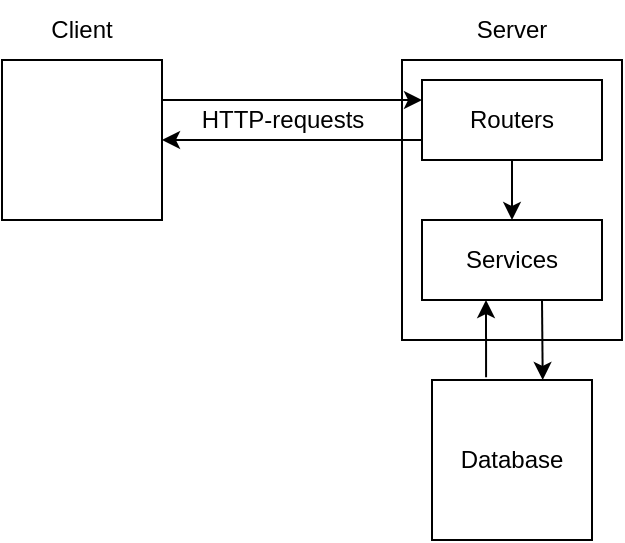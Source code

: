 <mxfile version="21.2.9" type="github">
  <diagram name="Page-1" id="2YBvvXClWsGukQMizWep">
    <mxGraphModel dx="1263" dy="705" grid="1" gridSize="10" guides="1" tooltips="1" connect="1" arrows="1" fold="1" page="1" pageScale="1" pageWidth="850" pageHeight="1100" math="0" shadow="0">
      <root>
        <mxCell id="0" />
        <mxCell id="1" parent="0" />
        <mxCell id="1TlWgZNt4ziFj37QnjNS-22" value="" style="rounded=0;whiteSpace=wrap;html=1;" vertex="1" parent="1">
          <mxGeometry x="320" y="40" width="110" height="140" as="geometry" />
        </mxCell>
        <mxCell id="1TlWgZNt4ziFj37QnjNS-2" value="" style="whiteSpace=wrap;html=1;aspect=fixed;" vertex="1" parent="1">
          <mxGeometry x="120" y="40" width="80" height="80" as="geometry" />
        </mxCell>
        <mxCell id="1TlWgZNt4ziFj37QnjNS-20" value="" style="edgeStyle=orthogonalEdgeStyle;rounded=0;orthogonalLoop=1;jettySize=auto;html=1;entryX=0.5;entryY=0;entryDx=0;entryDy=0;" edge="1" parent="1" source="1TlWgZNt4ziFj37QnjNS-4" target="1TlWgZNt4ziFj37QnjNS-5">
          <mxGeometry relative="1" as="geometry" />
        </mxCell>
        <mxCell id="1TlWgZNt4ziFj37QnjNS-4" value="Routers" style="rounded=0;whiteSpace=wrap;html=1;" vertex="1" parent="1">
          <mxGeometry x="330" y="50" width="90" height="40" as="geometry" />
        </mxCell>
        <mxCell id="1TlWgZNt4ziFj37QnjNS-5" value="Services" style="rounded=0;whiteSpace=wrap;html=1;" vertex="1" parent="1">
          <mxGeometry x="330" y="120" width="90" height="40" as="geometry" />
        </mxCell>
        <mxCell id="1TlWgZNt4ziFj37QnjNS-6" value="" style="endArrow=classic;html=1;rounded=0;exitX=1;exitY=0.25;exitDx=0;exitDy=0;entryX=0;entryY=0.25;entryDx=0;entryDy=0;" edge="1" parent="1" source="1TlWgZNt4ziFj37QnjNS-2" target="1TlWgZNt4ziFj37QnjNS-4">
          <mxGeometry width="50" height="50" relative="1" as="geometry">
            <mxPoint x="200" y="70" as="sourcePoint" />
            <mxPoint x="320" y="60" as="targetPoint" />
          </mxGeometry>
        </mxCell>
        <mxCell id="1TlWgZNt4ziFj37QnjNS-7" value="" style="endArrow=classic;html=1;rounded=0;exitX=0;exitY=0.75;exitDx=0;exitDy=0;" edge="1" parent="1" source="1TlWgZNt4ziFj37QnjNS-4">
          <mxGeometry width="50" height="50" relative="1" as="geometry">
            <mxPoint x="320" y="79.58" as="sourcePoint" />
            <mxPoint x="200" y="80" as="targetPoint" />
          </mxGeometry>
        </mxCell>
        <mxCell id="1TlWgZNt4ziFj37QnjNS-8" value="HTTP-requests" style="text;html=1;align=center;verticalAlign=middle;resizable=0;points=[];autosize=1;strokeColor=none;fillColor=none;" vertex="1" parent="1">
          <mxGeometry x="210" y="55" width="100" height="30" as="geometry" />
        </mxCell>
        <mxCell id="1TlWgZNt4ziFj37QnjNS-15" value="" style="endArrow=classic;html=1;rounded=0;entryX=0.692;entryY=0;entryDx=0;entryDy=0;entryPerimeter=0;" edge="1" parent="1" target="1TlWgZNt4ziFj37QnjNS-17">
          <mxGeometry width="50" height="50" relative="1" as="geometry">
            <mxPoint x="390" y="160" as="sourcePoint" />
            <mxPoint x="390" y="197" as="targetPoint" />
          </mxGeometry>
        </mxCell>
        <mxCell id="1TlWgZNt4ziFj37QnjNS-16" value="" style="endArrow=classic;html=1;rounded=0;exitX=0.338;exitY=-0.017;exitDx=0;exitDy=0;exitPerimeter=0;" edge="1" parent="1" source="1TlWgZNt4ziFj37QnjNS-17">
          <mxGeometry width="50" height="50" relative="1" as="geometry">
            <mxPoint x="242" y="260" as="sourcePoint" />
            <mxPoint x="362" y="160" as="targetPoint" />
          </mxGeometry>
        </mxCell>
        <mxCell id="1TlWgZNt4ziFj37QnjNS-17" value="Database" style="whiteSpace=wrap;html=1;aspect=fixed;" vertex="1" parent="1">
          <mxGeometry x="335" y="200" width="80" height="80" as="geometry" />
        </mxCell>
        <mxCell id="1TlWgZNt4ziFj37QnjNS-23" value="Client" style="text;html=1;strokeColor=none;fillColor=none;align=center;verticalAlign=middle;whiteSpace=wrap;rounded=0;" vertex="1" parent="1">
          <mxGeometry x="130" y="10" width="60" height="30" as="geometry" />
        </mxCell>
        <mxCell id="1TlWgZNt4ziFj37QnjNS-24" value="Server" style="text;html=1;strokeColor=none;fillColor=none;align=center;verticalAlign=middle;whiteSpace=wrap;rounded=0;" vertex="1" parent="1">
          <mxGeometry x="345" y="10" width="60" height="30" as="geometry" />
        </mxCell>
      </root>
    </mxGraphModel>
  </diagram>
</mxfile>
